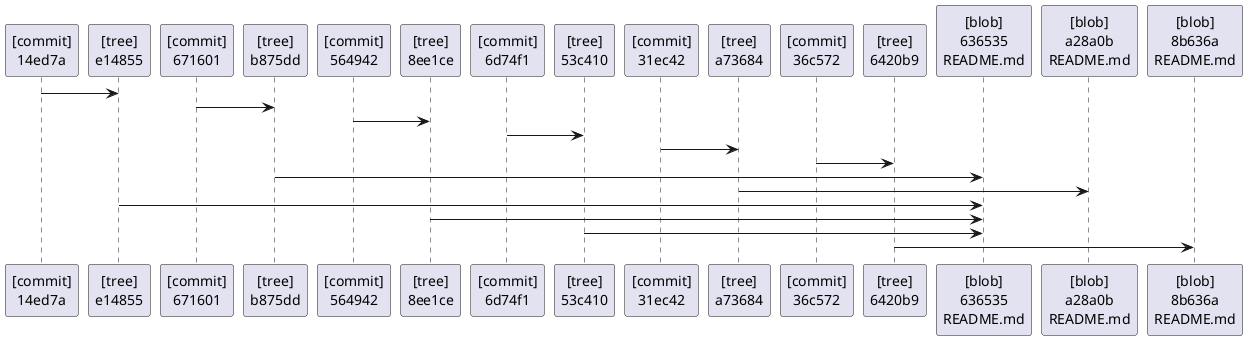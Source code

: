@startuml
"[commit]\n14ed7a" -> "[tree]\ne14855"
"[commit]\n671601" -> "[tree]\nb875dd"
"[commit]\n564942" -> "[tree]\n8ee1ce"
"[commit]\n6d74f1" -> "[tree]\n53c410"
"[commit]\n31ec42" -> "[tree]\na73684"
"[commit]\n36c572" -> "[tree]\n6420b9"
"[tree]\nb875dd" -> "[blob]\n636535\nREADME.md"
"[tree]\na73684" -> "[blob]\na28a0b\nREADME.md"
"[tree]\ne14855" -> "[blob]\n636535\nREADME.md"
"[tree]\n8ee1ce" -> "[blob]\n636535\nREADME.md"
"[tree]\n53c410" -> "[blob]\n636535\nREADME.md"
"[tree]\n6420b9" -> "[blob]\n8b636a\nREADME.md"
@enduml